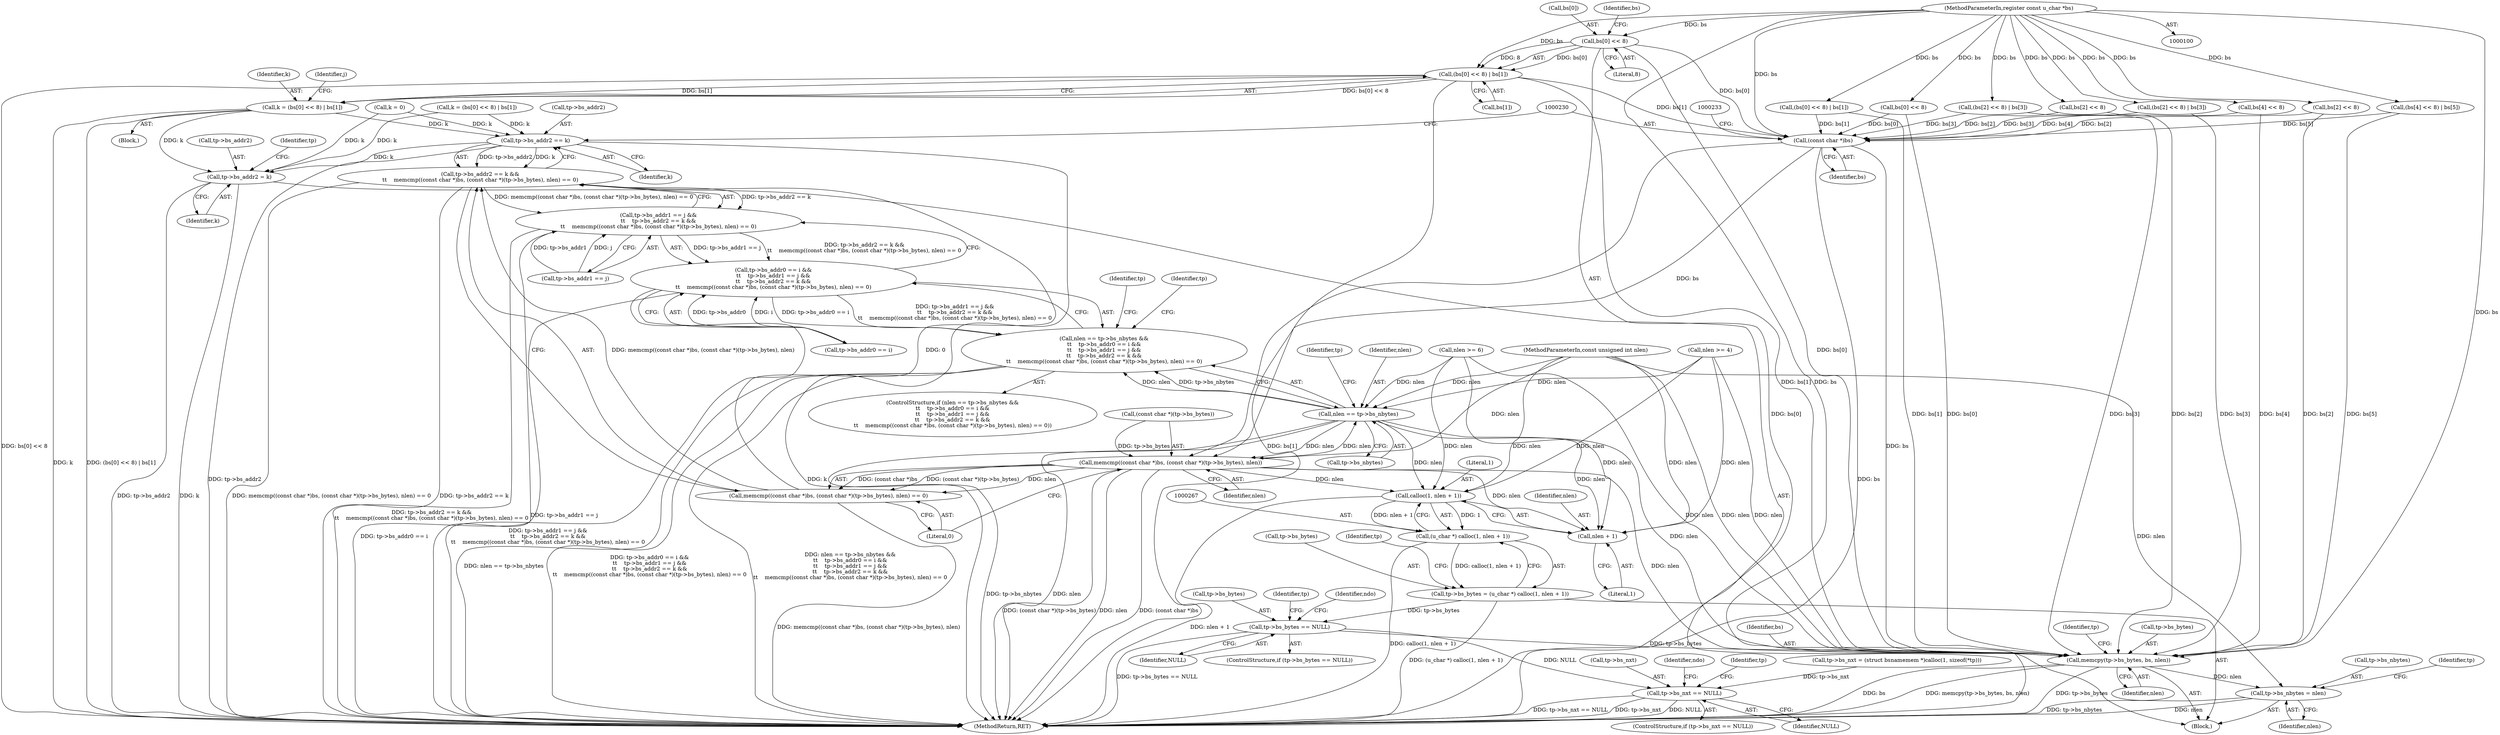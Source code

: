 digraph "0_tcpdump_730fc35968c5433b9e2a829779057f4f9495dc51_1@array" {
"1000156" [label="(Call,bs[0] << 8)"];
"1000102" [label="(MethodParameterIn,register const u_char *bs)"];
"1000155" [label="(Call,(bs[0] << 8) | bs[1])"];
"1000153" [label="(Call,k = (bs[0] << 8) | bs[1])"];
"1000222" [label="(Call,tp->bs_addr2 == k)"];
"1000221" [label="(Call,tp->bs_addr2 == k &&\n\t\t    memcmp((const char *)bs, (const char *)(tp->bs_bytes), nlen) == 0)"];
"1000215" [label="(Call,tp->bs_addr1 == j &&\n\t\t    tp->bs_addr2 == k &&\n\t\t    memcmp((const char *)bs, (const char *)(tp->bs_bytes), nlen) == 0)"];
"1000209" [label="(Call,tp->bs_addr0 == i &&\n\t\t    tp->bs_addr1 == j &&\n\t\t    tp->bs_addr2 == k &&\n\t\t    memcmp((const char *)bs, (const char *)(tp->bs_bytes), nlen) == 0)"];
"1000203" [label="(Call,nlen == tp->bs_nbytes &&\n\t\t    tp->bs_addr0 == i &&\n\t\t    tp->bs_addr1 == j &&\n\t\t    tp->bs_addr2 == k &&\n\t\t    memcmp((const char *)bs, (const char *)(tp->bs_bytes), nlen) == 0)"];
"1000257" [label="(Call,tp->bs_addr2 = k)"];
"1000229" [label="(Call,(const char *)bs)"];
"1000228" [label="(Call,memcmp((const char *)bs, (const char *)(tp->bs_bytes), nlen))"];
"1000204" [label="(Call,nlen == tp->bs_nbytes)"];
"1000268" [label="(Call,calloc(1, nlen + 1))"];
"1000266" [label="(Call,(u_char *) calloc(1, nlen + 1))"];
"1000262" [label="(Call,tp->bs_bytes = (u_char *) calloc(1, nlen + 1))"];
"1000274" [label="(Call,tp->bs_bytes == NULL)"];
"1000282" [label="(Call,memcpy(tp->bs_bytes, bs, nlen))"];
"1000288" [label="(Call,tp->bs_nbytes = nlen)"];
"1000305" [label="(Call,tp->bs_nxt == NULL)"];
"1000270" [label="(Call,nlen + 1)"];
"1000227" [label="(Call,memcmp((const char *)bs, (const char *)(tp->bs_bytes), nlen) == 0)"];
"1000264" [label="(Identifier,tp)"];
"1000243" [label="(Identifier,tp)"];
"1000293" [label="(Call,tp->bs_nxt = (struct bsnamemem *)calloc(1, sizeof(*tp)))"];
"1000202" [label="(ControlStructure,if (nlen == tp->bs_nbytes &&\n\t\t    tp->bs_addr0 == i &&\n\t\t    tp->bs_addr1 == j &&\n\t\t    tp->bs_addr2 == k &&\n\t\t    memcmp((const char *)bs, (const char *)(tp->bs_bytes), nlen) == 0))"];
"1000216" [label="(Call,tp->bs_addr1 == j)"];
"1000160" [label="(Literal,8)"];
"1000167" [label="(Call,bs[2] << 8)"];
"1000263" [label="(Call,tp->bs_bytes)"];
"1000210" [label="(Call,tp->bs_addr0 == i)"];
"1000155" [label="(Call,(bs[0] << 8) | bs[1])"];
"1000289" [label="(Call,tp->bs_nbytes)"];
"1000270" [label="(Call,nlen + 1)"];
"1000315" [label="(MethodReturn,RET)"];
"1000284" [label="(Identifier,tp)"];
"1000128" [label="(Call,bs[2] << 8)"];
"1000209" [label="(Call,tp->bs_addr0 == i &&\n\t\t    tp->bs_addr1 == j &&\n\t\t    tp->bs_addr2 == k &&\n\t\t    memcmp((const char *)bs, (const char *)(tp->bs_bytes), nlen) == 0)"];
"1000272" [label="(Literal,1)"];
"1000231" [label="(Identifier,bs)"];
"1000138" [label="(Call,(bs[4] << 8) | bs[5])"];
"1000257" [label="(Call,tp->bs_addr2 = k)"];
"1000290" [label="(Identifier,tp)"];
"1000154" [label="(Identifier,k)"];
"1000306" [label="(Call,tp->bs_nxt)"];
"1000269" [label="(Literal,1)"];
"1000149" [label="(Call,nlen >= 4)"];
"1000311" [label="(Identifier,ndo)"];
"1000212" [label="(Identifier,tp)"];
"1000283" [label="(Call,tp->bs_bytes)"];
"1000288" [label="(Call,tp->bs_nbytes = nlen)"];
"1000276" [label="(Identifier,tp)"];
"1000206" [label="(Call,tp->bs_nbytes)"];
"1000226" [label="(Identifier,k)"];
"1000280" [label="(Identifier,ndo)"];
"1000110" [label="(Call,nlen >= 6)"];
"1000287" [label="(Identifier,nlen)"];
"1000166" [label="(Call,(bs[2] << 8) | bs[3])"];
"1000116" [label="(Call,(bs[0] << 8) | bs[1])"];
"1000275" [label="(Call,tp->bs_bytes)"];
"1000205" [label="(Identifier,nlen)"];
"1000305" [label="(Call,tp->bs_nxt == NULL)"];
"1000314" [label="(Identifier,tp)"];
"1000183" [label="(Call,k = 0)"];
"1000274" [label="(Call,tp->bs_bytes == NULL)"];
"1000232" [label="(Call,(const char *)(tp->bs_bytes))"];
"1000271" [label="(Identifier,nlen)"];
"1000165" [label="(Identifier,j)"];
"1000282" [label="(Call,memcpy(tp->bs_bytes, bs, nlen))"];
"1000295" [label="(Identifier,tp)"];
"1000286" [label="(Identifier,bs)"];
"1000162" [label="(Identifier,bs)"];
"1000266" [label="(Call,(u_char *) calloc(1, nlen + 1))"];
"1000156" [label="(Call,bs[0] << 8)"];
"1000273" [label="(ControlStructure,if (tp->bs_bytes == NULL))"];
"1000240" [label="(Identifier,tp)"];
"1000237" [label="(Identifier,nlen)"];
"1000292" [label="(Identifier,nlen)"];
"1000117" [label="(Call,bs[0] << 8)"];
"1000215" [label="(Call,tp->bs_addr1 == j &&\n\t\t    tp->bs_addr2 == k &&\n\t\t    memcmp((const char *)bs, (const char *)(tp->bs_bytes), nlen) == 0)"];
"1000222" [label="(Call,tp->bs_addr2 == k)"];
"1000227" [label="(Call,memcmp((const char *)bs, (const char *)(tp->bs_bytes), nlen) == 0)"];
"1000152" [label="(Block,)"];
"1000127" [label="(Call,(bs[2] << 8) | bs[3])"];
"1000204" [label="(Call,nlen == tp->bs_nbytes)"];
"1000153" [label="(Call,k = (bs[0] << 8) | bs[1])"];
"1000221" [label="(Call,tp->bs_addr2 == k &&\n\t\t    memcmp((const char *)bs, (const char *)(tp->bs_bytes), nlen) == 0)"];
"1000139" [label="(Call,bs[4] << 8)"];
"1000161" [label="(Call,bs[1])"];
"1000114" [label="(Call,k = (bs[0] << 8) | bs[1])"];
"1000268" [label="(Call,calloc(1, nlen + 1))"];
"1000203" [label="(Call,nlen == tp->bs_nbytes &&\n\t\t    tp->bs_addr0 == i &&\n\t\t    tp->bs_addr1 == j &&\n\t\t    tp->bs_addr2 == k &&\n\t\t    memcmp((const char *)bs, (const char *)(tp->bs_bytes), nlen) == 0)"];
"1000258" [label="(Call,tp->bs_addr2)"];
"1000262" [label="(Call,tp->bs_bytes = (u_char *) calloc(1, nlen + 1))"];
"1000157" [label="(Call,bs[0])"];
"1000103" [label="(MethodParameterIn,const unsigned int nlen)"];
"1000104" [label="(Block,)"];
"1000102" [label="(MethodParameterIn,register const u_char *bs)"];
"1000228" [label="(Call,memcmp((const char *)bs, (const char *)(tp->bs_bytes), nlen))"];
"1000304" [label="(ControlStructure,if (tp->bs_nxt == NULL))"];
"1000223" [label="(Call,tp->bs_addr2)"];
"1000238" [label="(Literal,0)"];
"1000261" [label="(Identifier,k)"];
"1000278" [label="(Identifier,NULL)"];
"1000229" [label="(Call,(const char *)bs)"];
"1000309" [label="(Identifier,NULL)"];
"1000156" -> "1000155"  [label="AST: "];
"1000156" -> "1000160"  [label="CFG: "];
"1000157" -> "1000156"  [label="AST: "];
"1000160" -> "1000156"  [label="AST: "];
"1000162" -> "1000156"  [label="CFG: "];
"1000156" -> "1000315"  [label="DDG: bs[0]"];
"1000156" -> "1000155"  [label="DDG: bs[0]"];
"1000156" -> "1000155"  [label="DDG: 8"];
"1000102" -> "1000156"  [label="DDG: bs"];
"1000156" -> "1000229"  [label="DDG: bs[0]"];
"1000156" -> "1000282"  [label="DDG: bs[0]"];
"1000102" -> "1000100"  [label="AST: "];
"1000102" -> "1000315"  [label="DDG: bs"];
"1000102" -> "1000117"  [label="DDG: bs"];
"1000102" -> "1000116"  [label="DDG: bs"];
"1000102" -> "1000128"  [label="DDG: bs"];
"1000102" -> "1000127"  [label="DDG: bs"];
"1000102" -> "1000139"  [label="DDG: bs"];
"1000102" -> "1000138"  [label="DDG: bs"];
"1000102" -> "1000155"  [label="DDG: bs"];
"1000102" -> "1000167"  [label="DDG: bs"];
"1000102" -> "1000166"  [label="DDG: bs"];
"1000102" -> "1000229"  [label="DDG: bs"];
"1000102" -> "1000282"  [label="DDG: bs"];
"1000155" -> "1000153"  [label="AST: "];
"1000155" -> "1000161"  [label="CFG: "];
"1000161" -> "1000155"  [label="AST: "];
"1000153" -> "1000155"  [label="CFG: "];
"1000155" -> "1000315"  [label="DDG: bs[0] << 8"];
"1000155" -> "1000315"  [label="DDG: bs[1]"];
"1000155" -> "1000153"  [label="DDG: bs[0] << 8"];
"1000155" -> "1000153"  [label="DDG: bs[1]"];
"1000155" -> "1000229"  [label="DDG: bs[1]"];
"1000155" -> "1000282"  [label="DDG: bs[1]"];
"1000153" -> "1000152"  [label="AST: "];
"1000154" -> "1000153"  [label="AST: "];
"1000165" -> "1000153"  [label="CFG: "];
"1000153" -> "1000315"  [label="DDG: (bs[0] << 8) | bs[1]"];
"1000153" -> "1000315"  [label="DDG: k"];
"1000153" -> "1000222"  [label="DDG: k"];
"1000153" -> "1000257"  [label="DDG: k"];
"1000222" -> "1000221"  [label="AST: "];
"1000222" -> "1000226"  [label="CFG: "];
"1000223" -> "1000222"  [label="AST: "];
"1000226" -> "1000222"  [label="AST: "];
"1000230" -> "1000222"  [label="CFG: "];
"1000221" -> "1000222"  [label="CFG: "];
"1000222" -> "1000315"  [label="DDG: tp->bs_addr2"];
"1000222" -> "1000315"  [label="DDG: k"];
"1000222" -> "1000221"  [label="DDG: tp->bs_addr2"];
"1000222" -> "1000221"  [label="DDG: k"];
"1000183" -> "1000222"  [label="DDG: k"];
"1000114" -> "1000222"  [label="DDG: k"];
"1000222" -> "1000257"  [label="DDG: k"];
"1000221" -> "1000215"  [label="AST: "];
"1000221" -> "1000227"  [label="CFG: "];
"1000227" -> "1000221"  [label="AST: "];
"1000215" -> "1000221"  [label="CFG: "];
"1000221" -> "1000315"  [label="DDG: memcmp((const char *)bs, (const char *)(tp->bs_bytes), nlen) == 0"];
"1000221" -> "1000315"  [label="DDG: tp->bs_addr2 == k"];
"1000221" -> "1000215"  [label="DDG: tp->bs_addr2 == k"];
"1000221" -> "1000215"  [label="DDG: memcmp((const char *)bs, (const char *)(tp->bs_bytes), nlen) == 0"];
"1000227" -> "1000221"  [label="DDG: memcmp((const char *)bs, (const char *)(tp->bs_bytes), nlen)"];
"1000227" -> "1000221"  [label="DDG: 0"];
"1000215" -> "1000209"  [label="AST: "];
"1000215" -> "1000216"  [label="CFG: "];
"1000216" -> "1000215"  [label="AST: "];
"1000209" -> "1000215"  [label="CFG: "];
"1000215" -> "1000315"  [label="DDG: tp->bs_addr2 == k &&\n\t\t    memcmp((const char *)bs, (const char *)(tp->bs_bytes), nlen) == 0"];
"1000215" -> "1000315"  [label="DDG: tp->bs_addr1 == j"];
"1000215" -> "1000209"  [label="DDG: tp->bs_addr1 == j"];
"1000215" -> "1000209"  [label="DDG: tp->bs_addr2 == k &&\n\t\t    memcmp((const char *)bs, (const char *)(tp->bs_bytes), nlen) == 0"];
"1000216" -> "1000215"  [label="DDG: tp->bs_addr1"];
"1000216" -> "1000215"  [label="DDG: j"];
"1000209" -> "1000203"  [label="AST: "];
"1000209" -> "1000210"  [label="CFG: "];
"1000210" -> "1000209"  [label="AST: "];
"1000203" -> "1000209"  [label="CFG: "];
"1000209" -> "1000315"  [label="DDG: tp->bs_addr0 == i"];
"1000209" -> "1000315"  [label="DDG: tp->bs_addr1 == j &&\n\t\t    tp->bs_addr2 == k &&\n\t\t    memcmp((const char *)bs, (const char *)(tp->bs_bytes), nlen) == 0"];
"1000209" -> "1000203"  [label="DDG: tp->bs_addr0 == i"];
"1000209" -> "1000203"  [label="DDG: tp->bs_addr1 == j &&\n\t\t    tp->bs_addr2 == k &&\n\t\t    memcmp((const char *)bs, (const char *)(tp->bs_bytes), nlen) == 0"];
"1000210" -> "1000209"  [label="DDG: tp->bs_addr0"];
"1000210" -> "1000209"  [label="DDG: i"];
"1000203" -> "1000202"  [label="AST: "];
"1000203" -> "1000204"  [label="CFG: "];
"1000204" -> "1000203"  [label="AST: "];
"1000240" -> "1000203"  [label="CFG: "];
"1000243" -> "1000203"  [label="CFG: "];
"1000203" -> "1000315"  [label="DDG: nlen == tp->bs_nbytes"];
"1000203" -> "1000315"  [label="DDG: tp->bs_addr0 == i &&\n\t\t    tp->bs_addr1 == j &&\n\t\t    tp->bs_addr2 == k &&\n\t\t    memcmp((const char *)bs, (const char *)(tp->bs_bytes), nlen) == 0"];
"1000203" -> "1000315"  [label="DDG: nlen == tp->bs_nbytes &&\n\t\t    tp->bs_addr0 == i &&\n\t\t    tp->bs_addr1 == j &&\n\t\t    tp->bs_addr2 == k &&\n\t\t    memcmp((const char *)bs, (const char *)(tp->bs_bytes), nlen) == 0"];
"1000204" -> "1000203"  [label="DDG: nlen"];
"1000204" -> "1000203"  [label="DDG: tp->bs_nbytes"];
"1000257" -> "1000104"  [label="AST: "];
"1000257" -> "1000261"  [label="CFG: "];
"1000258" -> "1000257"  [label="AST: "];
"1000261" -> "1000257"  [label="AST: "];
"1000264" -> "1000257"  [label="CFG: "];
"1000257" -> "1000315"  [label="DDG: tp->bs_addr2"];
"1000257" -> "1000315"  [label="DDG: k"];
"1000183" -> "1000257"  [label="DDG: k"];
"1000114" -> "1000257"  [label="DDG: k"];
"1000229" -> "1000228"  [label="AST: "];
"1000229" -> "1000231"  [label="CFG: "];
"1000230" -> "1000229"  [label="AST: "];
"1000231" -> "1000229"  [label="AST: "];
"1000233" -> "1000229"  [label="CFG: "];
"1000229" -> "1000315"  [label="DDG: bs"];
"1000229" -> "1000228"  [label="DDG: bs"];
"1000167" -> "1000229"  [label="DDG: bs[2]"];
"1000166" -> "1000229"  [label="DDG: bs[3]"];
"1000139" -> "1000229"  [label="DDG: bs[4]"];
"1000116" -> "1000229"  [label="DDG: bs[1]"];
"1000128" -> "1000229"  [label="DDG: bs[2]"];
"1000138" -> "1000229"  [label="DDG: bs[5]"];
"1000117" -> "1000229"  [label="DDG: bs[0]"];
"1000127" -> "1000229"  [label="DDG: bs[3]"];
"1000229" -> "1000282"  [label="DDG: bs"];
"1000228" -> "1000227"  [label="AST: "];
"1000228" -> "1000237"  [label="CFG: "];
"1000232" -> "1000228"  [label="AST: "];
"1000237" -> "1000228"  [label="AST: "];
"1000238" -> "1000228"  [label="CFG: "];
"1000228" -> "1000315"  [label="DDG: (const char *)(tp->bs_bytes)"];
"1000228" -> "1000315"  [label="DDG: nlen"];
"1000228" -> "1000315"  [label="DDG: (const char *)bs"];
"1000228" -> "1000204"  [label="DDG: nlen"];
"1000228" -> "1000227"  [label="DDG: (const char *)bs"];
"1000228" -> "1000227"  [label="DDG: (const char *)(tp->bs_bytes)"];
"1000228" -> "1000227"  [label="DDG: nlen"];
"1000232" -> "1000228"  [label="DDG: tp->bs_bytes"];
"1000204" -> "1000228"  [label="DDG: nlen"];
"1000103" -> "1000228"  [label="DDG: nlen"];
"1000228" -> "1000268"  [label="DDG: nlen"];
"1000228" -> "1000270"  [label="DDG: nlen"];
"1000228" -> "1000282"  [label="DDG: nlen"];
"1000204" -> "1000206"  [label="CFG: "];
"1000205" -> "1000204"  [label="AST: "];
"1000206" -> "1000204"  [label="AST: "];
"1000212" -> "1000204"  [label="CFG: "];
"1000204" -> "1000315"  [label="DDG: tp->bs_nbytes"];
"1000204" -> "1000315"  [label="DDG: nlen"];
"1000149" -> "1000204"  [label="DDG: nlen"];
"1000110" -> "1000204"  [label="DDG: nlen"];
"1000103" -> "1000204"  [label="DDG: nlen"];
"1000204" -> "1000268"  [label="DDG: nlen"];
"1000204" -> "1000270"  [label="DDG: nlen"];
"1000204" -> "1000282"  [label="DDG: nlen"];
"1000268" -> "1000266"  [label="AST: "];
"1000268" -> "1000270"  [label="CFG: "];
"1000269" -> "1000268"  [label="AST: "];
"1000270" -> "1000268"  [label="AST: "];
"1000266" -> "1000268"  [label="CFG: "];
"1000268" -> "1000315"  [label="DDG: nlen + 1"];
"1000268" -> "1000266"  [label="DDG: 1"];
"1000268" -> "1000266"  [label="DDG: nlen + 1"];
"1000149" -> "1000268"  [label="DDG: nlen"];
"1000110" -> "1000268"  [label="DDG: nlen"];
"1000103" -> "1000268"  [label="DDG: nlen"];
"1000266" -> "1000262"  [label="AST: "];
"1000267" -> "1000266"  [label="AST: "];
"1000262" -> "1000266"  [label="CFG: "];
"1000266" -> "1000315"  [label="DDG: calloc(1, nlen + 1)"];
"1000266" -> "1000262"  [label="DDG: calloc(1, nlen + 1)"];
"1000262" -> "1000104"  [label="AST: "];
"1000263" -> "1000262"  [label="AST: "];
"1000276" -> "1000262"  [label="CFG: "];
"1000262" -> "1000315"  [label="DDG: (u_char *) calloc(1, nlen + 1)"];
"1000262" -> "1000274"  [label="DDG: tp->bs_bytes"];
"1000274" -> "1000273"  [label="AST: "];
"1000274" -> "1000278"  [label="CFG: "];
"1000275" -> "1000274"  [label="AST: "];
"1000278" -> "1000274"  [label="AST: "];
"1000280" -> "1000274"  [label="CFG: "];
"1000284" -> "1000274"  [label="CFG: "];
"1000274" -> "1000315"  [label="DDG: tp->bs_bytes == NULL"];
"1000274" -> "1000282"  [label="DDG: tp->bs_bytes"];
"1000274" -> "1000305"  [label="DDG: NULL"];
"1000282" -> "1000104"  [label="AST: "];
"1000282" -> "1000287"  [label="CFG: "];
"1000283" -> "1000282"  [label="AST: "];
"1000286" -> "1000282"  [label="AST: "];
"1000287" -> "1000282"  [label="AST: "];
"1000290" -> "1000282"  [label="CFG: "];
"1000282" -> "1000315"  [label="DDG: bs"];
"1000282" -> "1000315"  [label="DDG: memcpy(tp->bs_bytes, bs, nlen)"];
"1000282" -> "1000315"  [label="DDG: tp->bs_bytes"];
"1000167" -> "1000282"  [label="DDG: bs[2]"];
"1000166" -> "1000282"  [label="DDG: bs[3]"];
"1000139" -> "1000282"  [label="DDG: bs[4]"];
"1000116" -> "1000282"  [label="DDG: bs[1]"];
"1000128" -> "1000282"  [label="DDG: bs[2]"];
"1000138" -> "1000282"  [label="DDG: bs[5]"];
"1000117" -> "1000282"  [label="DDG: bs[0]"];
"1000127" -> "1000282"  [label="DDG: bs[3]"];
"1000103" -> "1000282"  [label="DDG: nlen"];
"1000149" -> "1000282"  [label="DDG: nlen"];
"1000110" -> "1000282"  [label="DDG: nlen"];
"1000282" -> "1000288"  [label="DDG: nlen"];
"1000288" -> "1000104"  [label="AST: "];
"1000288" -> "1000292"  [label="CFG: "];
"1000289" -> "1000288"  [label="AST: "];
"1000292" -> "1000288"  [label="AST: "];
"1000295" -> "1000288"  [label="CFG: "];
"1000288" -> "1000315"  [label="DDG: nlen"];
"1000288" -> "1000315"  [label="DDG: tp->bs_nbytes"];
"1000103" -> "1000288"  [label="DDG: nlen"];
"1000305" -> "1000304"  [label="AST: "];
"1000305" -> "1000309"  [label="CFG: "];
"1000306" -> "1000305"  [label="AST: "];
"1000309" -> "1000305"  [label="AST: "];
"1000311" -> "1000305"  [label="CFG: "];
"1000314" -> "1000305"  [label="CFG: "];
"1000305" -> "1000315"  [label="DDG: NULL"];
"1000305" -> "1000315"  [label="DDG: tp->bs_nxt == NULL"];
"1000305" -> "1000315"  [label="DDG: tp->bs_nxt"];
"1000293" -> "1000305"  [label="DDG: tp->bs_nxt"];
"1000270" -> "1000272"  [label="CFG: "];
"1000271" -> "1000270"  [label="AST: "];
"1000272" -> "1000270"  [label="AST: "];
"1000149" -> "1000270"  [label="DDG: nlen"];
"1000110" -> "1000270"  [label="DDG: nlen"];
"1000103" -> "1000270"  [label="DDG: nlen"];
"1000227" -> "1000238"  [label="CFG: "];
"1000238" -> "1000227"  [label="AST: "];
"1000227" -> "1000315"  [label="DDG: memcmp((const char *)bs, (const char *)(tp->bs_bytes), nlen)"];
}
